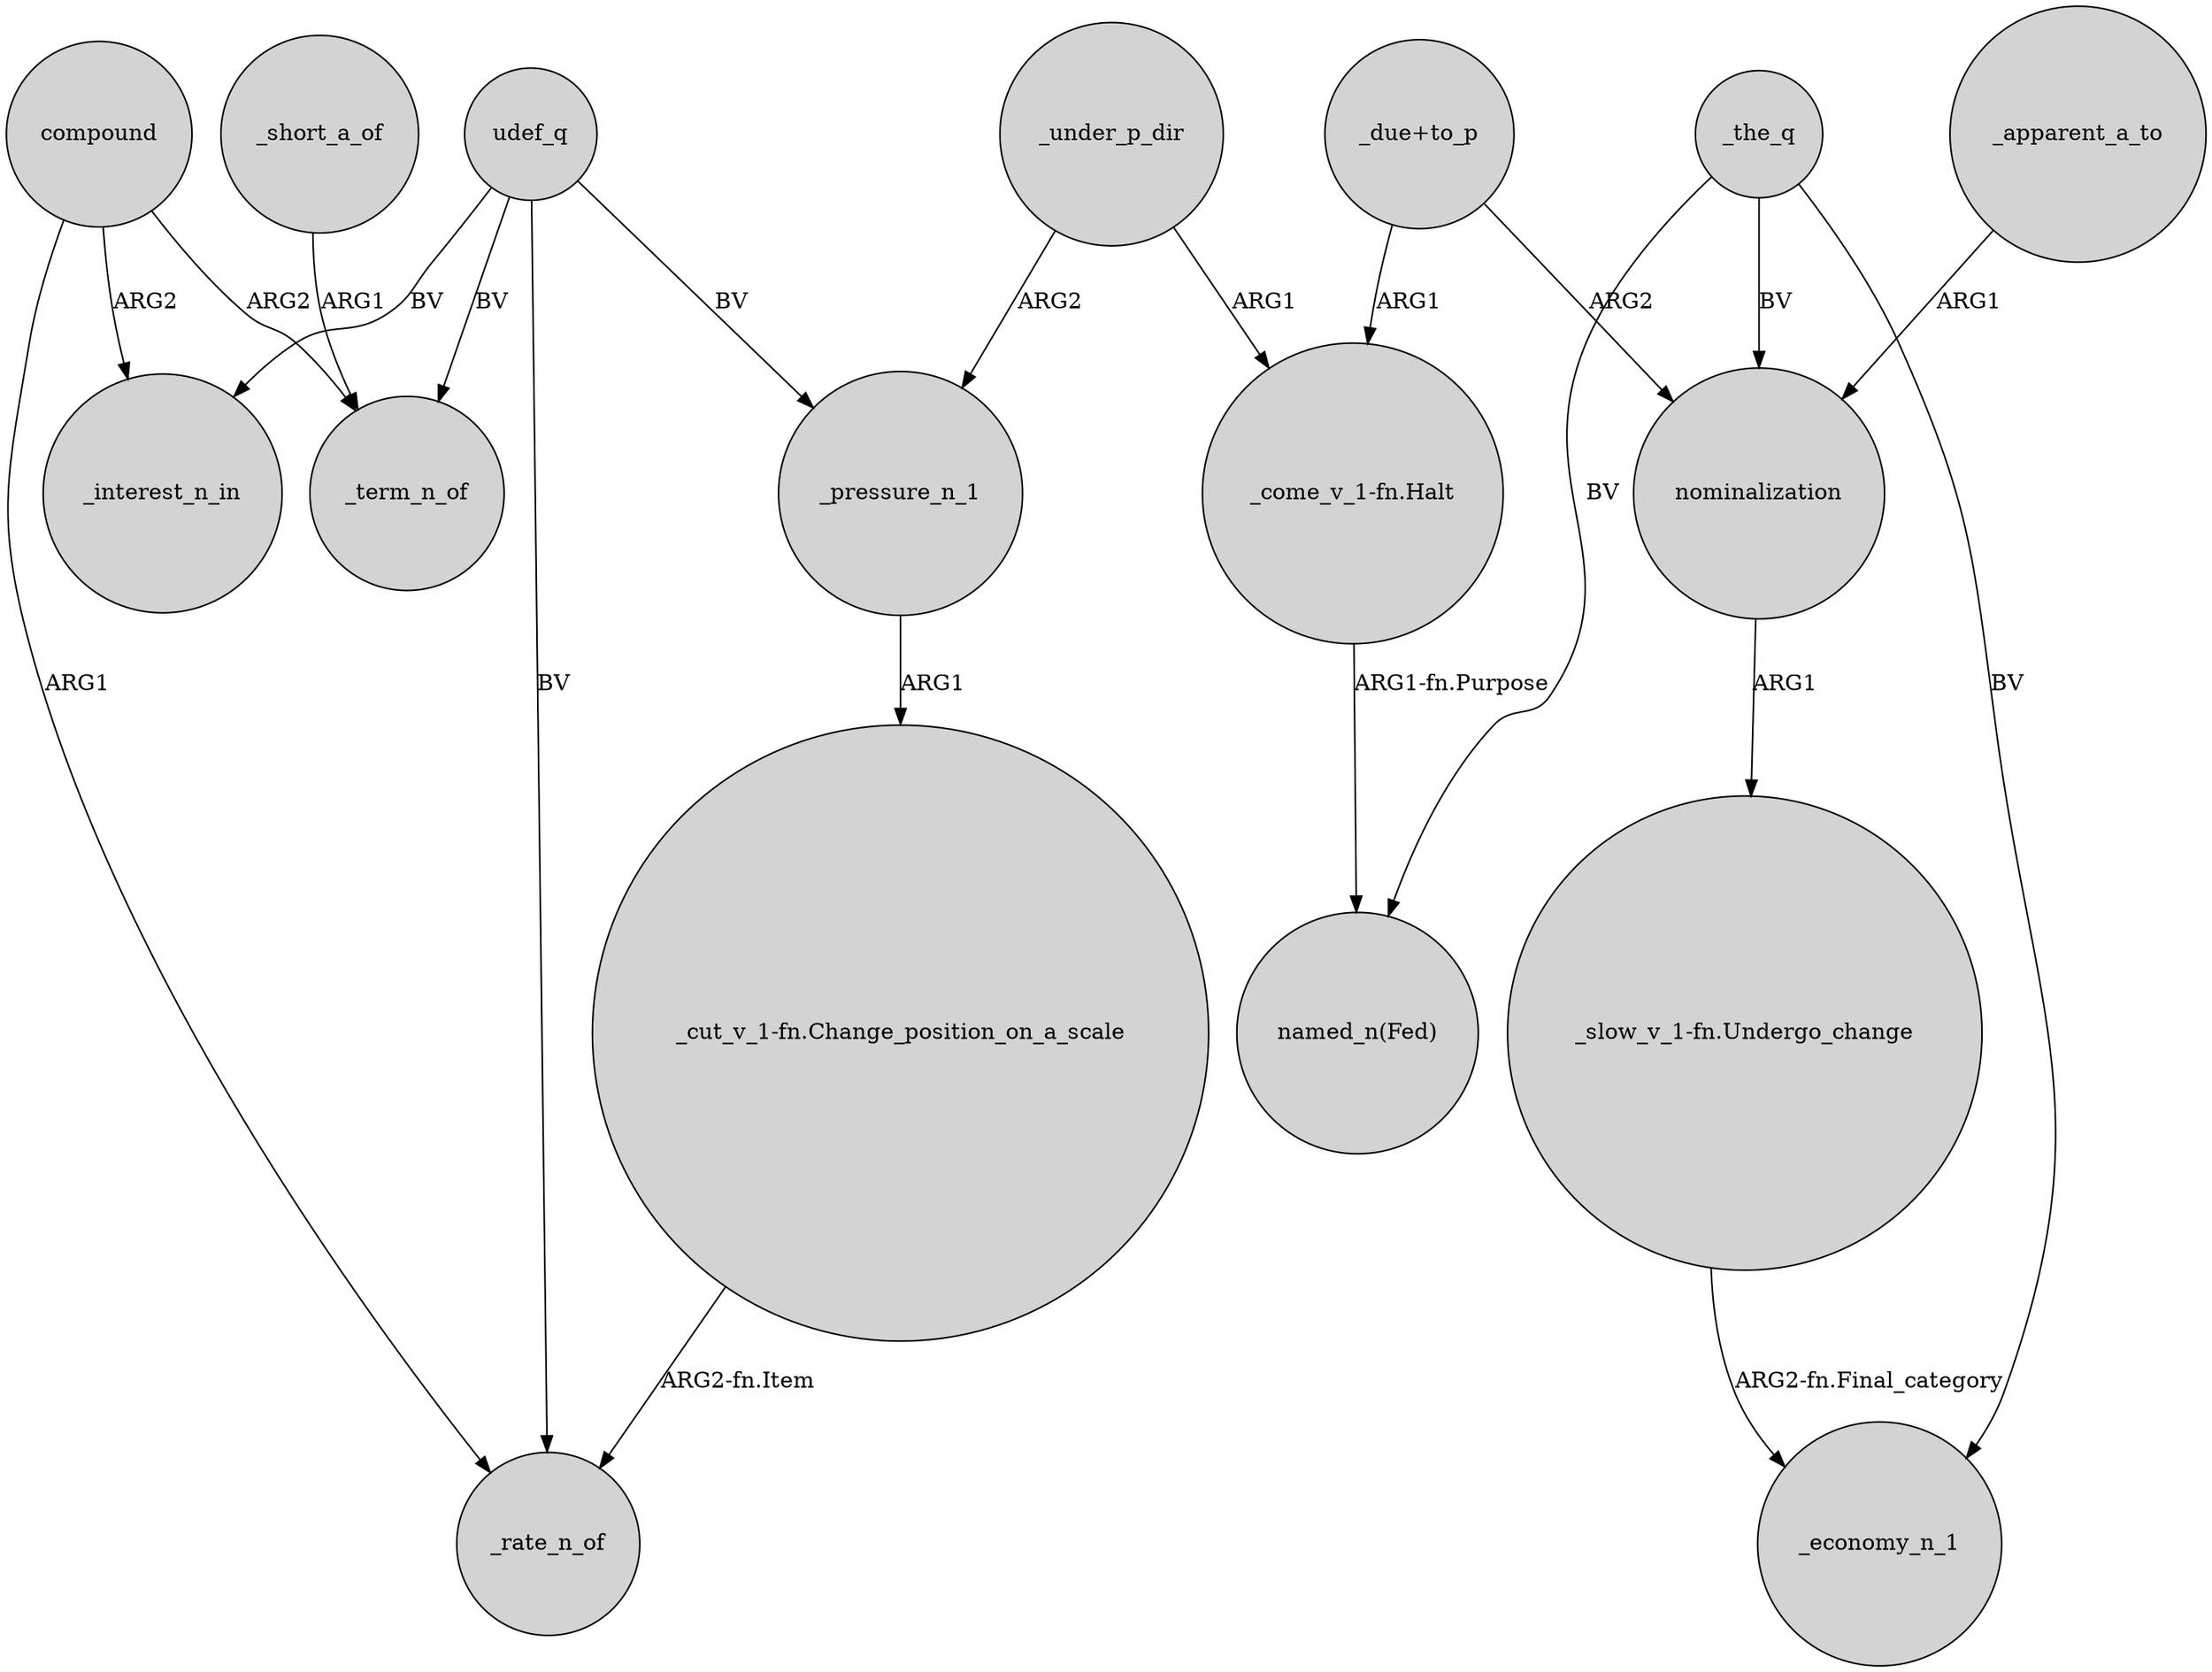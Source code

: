 digraph {
	node [shape=circle style=filled]
	udef_q -> _term_n_of [label=BV]
	_the_q -> nominalization [label=BV]
	"_due+to_p" -> nominalization [label=ARG2]
	compound -> _interest_n_in [label=ARG2]
	"_due+to_p" -> "_come_v_1-fn.Halt" [label=ARG1]
	compound -> _term_n_of [label=ARG2]
	"_slow_v_1-fn.Undergo_change" -> _economy_n_1 [label="ARG2-fn.Final_category"]
	"_come_v_1-fn.Halt" -> "named_n(Fed)" [label="ARG1-fn.Purpose"]
	_the_q -> "named_n(Fed)" [label=BV]
	compound -> _rate_n_of [label=ARG1]
	udef_q -> _rate_n_of [label=BV]
	udef_q -> _pressure_n_1 [label=BV]
	_apparent_a_to -> nominalization [label=ARG1]
	nominalization -> "_slow_v_1-fn.Undergo_change" [label=ARG1]
	_under_p_dir -> "_come_v_1-fn.Halt" [label=ARG1]
	_short_a_of -> _term_n_of [label=ARG1]
	udef_q -> _interest_n_in [label=BV]
	_under_p_dir -> _pressure_n_1 [label=ARG2]
	"_cut_v_1-fn.Change_position_on_a_scale" -> _rate_n_of [label="ARG2-fn.Item"]
	_pressure_n_1 -> "_cut_v_1-fn.Change_position_on_a_scale" [label=ARG1]
	_the_q -> _economy_n_1 [label=BV]
}
